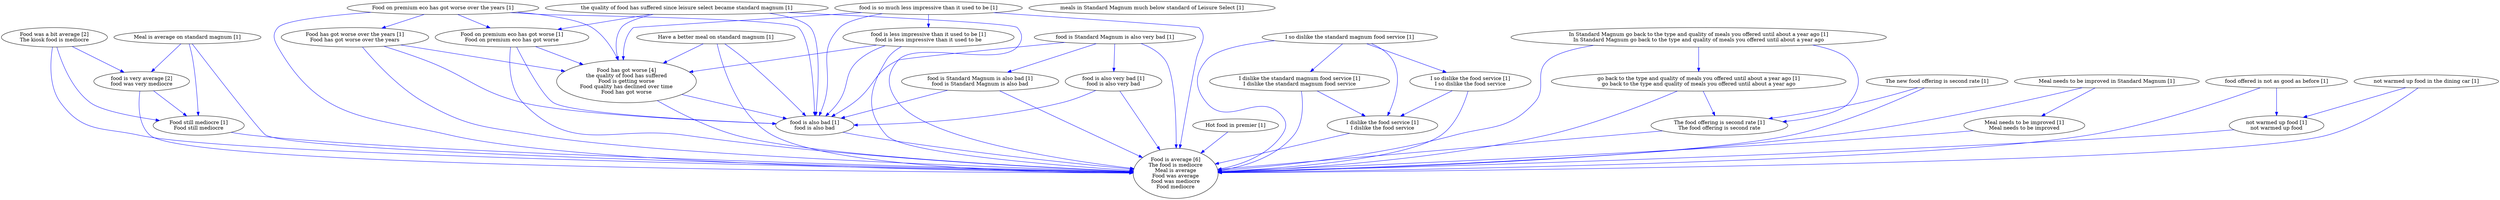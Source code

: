 digraph collapsedGraph {
"Food has got worse [4]\nthe quality of food has suffered\nFood is getting worse\nFood quality has declined over time\nFood has got worse""Food was a bit average [2]\nThe kiosk food is mediocre""Food is average [6]\nThe food is mediocre\nMeal is average\nFood was average\nfood was mediocre\nFood mediocre""food is very average [2]\nfood was very mediocre""Food still mediocre [1]\nFood still mediocre""Food on premium eco has got worse over the years [1]""Food on premium eco has got worse [1]\nFood on premium eco has got worse""Food has got worse over the years [1]\nFood has got worse over the years""Have a better meal on standard magnum [1]""Hot food in premier [1]""I so dislike the standard magnum food service [1]""I dislike the standard magnum food service [1]\nI dislike the standard magnum food service""I dislike the food service [1]\nI dislike the food service""I so dislike the food service [1]\nI so dislike the food service""In Standard Magnum go back to the type and quality of meals you offered until about a year ago [1]\nIn Standard Magnum go back to the type and quality of meals you offered until about a year ago""go back to the type and quality of meals you offered until about a year ago [1]\ngo back to the type and quality of meals you offered until about a year ago""Meal is average on standard magnum [1]""Meal needs to be improved in Standard Magnum [1]""Meal needs to be improved [1]\nMeal needs to be improved""The new food offering is second rate [1]""The food offering is second rate [1]\nThe food offering is second rate""food is Standard Magnum is also very bad [1]""food is Standard Magnum is also bad [1]\nfood is Standard Magnum is also bad""food is also bad [1]\nfood is also bad""food is also very bad [1]\nfood is also very bad""food is so much less impressive than it used to be [1]""food is less impressive than it used to be [1]\nfood is less impressive than it used to be""food offered is not as good as before [1]""meals in Standard Magnum much below standard of Leisure Select [1]""not warmed up food in the dining car [1]""not warmed up food [1]\nnot warmed up food""the quality of food has suffered since leisure select became standard magnum [1]""food is Standard Magnum is also very bad [1]" -> "Food is average [6]\nThe food is mediocre\nMeal is average\nFood was average\nfood was mediocre\nFood mediocre" [color=blue]
"I so dislike the standard magnum food service [1]" -> "Food is average [6]\nThe food is mediocre\nMeal is average\nFood was average\nfood was mediocre\nFood mediocre" [color=blue]
"the quality of food has suffered since leisure select became standard magnum [1]" -> "Food is average [6]\nThe food is mediocre\nMeal is average\nFood was average\nfood was mediocre\nFood mediocre" [color=blue]
"Meal needs to be improved [1]\nMeal needs to be improved" -> "Food is average [6]\nThe food is mediocre\nMeal is average\nFood was average\nfood was mediocre\nFood mediocre" [color=blue]
"Food has got worse [4]\nthe quality of food has suffered\nFood is getting worse\nFood quality has declined over time\nFood has got worse" -> "Food is average [6]\nThe food is mediocre\nMeal is average\nFood was average\nfood was mediocre\nFood mediocre" [color=blue]
"Meal needs to be improved in Standard Magnum [1]" -> "Food is average [6]\nThe food is mediocre\nMeal is average\nFood was average\nfood was mediocre\nFood mediocre" [color=blue]
"Have a better meal on standard magnum [1]" -> "Food is average [6]\nThe food is mediocre\nMeal is average\nFood was average\nfood was mediocre\nFood mediocre" [color=blue]
"the quality of food has suffered since leisure select became standard magnum [1]" -> "food is also bad [1]\nfood is also bad" [color=blue]
"the quality of food has suffered since leisure select became standard magnum [1]" -> "Food has got worse [4]\nthe quality of food has suffered\nFood is getting worse\nFood quality has declined over time\nFood has got worse" [color=blue]
"Food has got worse [4]\nthe quality of food has suffered\nFood is getting worse\nFood quality has declined over time\nFood has got worse" -> "food is also bad [1]\nfood is also bad" [color=blue]
"not warmed up food [1]\nnot warmed up food" -> "Food is average [6]\nThe food is mediocre\nMeal is average\nFood was average\nfood was mediocre\nFood mediocre" [color=blue]
"Meal is average on standard magnum [1]" -> "Food is average [6]\nThe food is mediocre\nMeal is average\nFood was average\nfood was mediocre\nFood mediocre" [color=blue]
"food is very average [2]\nfood was very mediocre" -> "Food is average [6]\nThe food is mediocre\nMeal is average\nFood was average\nfood was mediocre\nFood mediocre" [color=blue]
"food is so much less impressive than it used to be [1]" -> "Food has got worse [4]\nthe quality of food has suffered\nFood is getting worse\nFood quality has declined over time\nFood has got worse" [color=blue]
"food is very average [2]\nfood was very mediocre" -> "Food still mediocre [1]\nFood still mediocre" [color=blue]
"food is also very bad [1]\nfood is also very bad" -> "Food is average [6]\nThe food is mediocre\nMeal is average\nFood was average\nfood was mediocre\nFood mediocre" [color=blue]
"Have a better meal on standard magnum [1]" -> "food is also bad [1]\nfood is also bad" [color=blue]
"Food still mediocre [1]\nFood still mediocre" -> "Food is average [6]\nThe food is mediocre\nMeal is average\nFood was average\nfood was mediocre\nFood mediocre" [color=blue]
"food is also bad [1]\nfood is also bad" -> "Food is average [6]\nThe food is mediocre\nMeal is average\nFood was average\nfood was mediocre\nFood mediocre" [color=blue]
"Meal is average on standard magnum [1]" -> "Food still mediocre [1]\nFood still mediocre" [color=blue]
"not warmed up food in the dining car [1]" -> "Food is average [6]\nThe food is mediocre\nMeal is average\nFood was average\nfood was mediocre\nFood mediocre" [color=blue]
"I dislike the food service [1]\nI dislike the food service" -> "Food is average [6]\nThe food is mediocre\nMeal is average\nFood was average\nfood was mediocre\nFood mediocre" [color=blue]
"Hot food in premier [1]" -> "Food is average [6]\nThe food is mediocre\nMeal is average\nFood was average\nfood was mediocre\nFood mediocre" [color=blue]
"the quality of food has suffered since leisure select became standard magnum [1]" -> "Food on premium eco has got worse [1]\nFood on premium eco has got worse" [color=blue]
"The new food offering is second rate [1]" -> "Food is average [6]\nThe food is mediocre\nMeal is average\nFood was average\nfood was mediocre\nFood mediocre" [color=blue]
"In Standard Magnum go back to the type and quality of meals you offered until about a year ago [1]\nIn Standard Magnum go back to the type and quality of meals you offered until about a year ago" -> "Food is average [6]\nThe food is mediocre\nMeal is average\nFood was average\nfood was mediocre\nFood mediocre" [color=blue]
"Food on premium eco has got worse over the years [1]" -> "Food is average [6]\nThe food is mediocre\nMeal is average\nFood was average\nfood was mediocre\nFood mediocre" [color=blue]
"Food was a bit average [2]\nThe kiosk food is mediocre" -> "food is very average [2]\nfood was very mediocre" [color=blue]
"go back to the type and quality of meals you offered until about a year ago [1]\ngo back to the type and quality of meals you offered until about a year ago" -> "Food is average [6]\nThe food is mediocre\nMeal is average\nFood was average\nfood was mediocre\nFood mediocre" [color=blue]
"Food on premium eco has got worse over the years [1]" -> "food is also bad [1]\nfood is also bad" [color=blue]
"Food on premium eco has got worse [1]\nFood on premium eco has got worse" -> "Food is average [6]\nThe food is mediocre\nMeal is average\nFood was average\nfood was mediocre\nFood mediocre" [color=blue]
"Food was a bit average [2]\nThe kiosk food is mediocre" -> "Food is average [6]\nThe food is mediocre\nMeal is average\nFood was average\nfood was mediocre\nFood mediocre" [color=blue]
"Food on premium eco has got worse [1]\nFood on premium eco has got worse" -> "food is also bad [1]\nfood is also bad" [color=blue]
"food is so much less impressive than it used to be [1]" -> "Food is average [6]\nThe food is mediocre\nMeal is average\nFood was average\nfood was mediocre\nFood mediocre" [color=blue]
"food is Standard Magnum is also bad [1]\nfood is Standard Magnum is also bad" -> "Food is average [6]\nThe food is mediocre\nMeal is average\nFood was average\nfood was mediocre\nFood mediocre" [color=blue]
"Food has got worse over the years [1]\nFood has got worse over the years" -> "Food is average [6]\nThe food is mediocre\nMeal is average\nFood was average\nfood was mediocre\nFood mediocre" [color=blue]
"Food has got worse over the years [1]\nFood has got worse over the years" -> "food is also bad [1]\nfood is also bad" [color=blue]
"go back to the type and quality of meals you offered until about a year ago [1]\ngo back to the type and quality of meals you offered until about a year ago" -> "The food offering is second rate [1]\nThe food offering is second rate" [color=blue]
"food is so much less impressive than it used to be [1]" -> "food is also bad [1]\nfood is also bad" [color=blue]
"I so dislike the food service [1]\nI so dislike the food service" -> "Food is average [6]\nThe food is mediocre\nMeal is average\nFood was average\nfood was mediocre\nFood mediocre" [color=blue]
"I dislike the standard magnum food service [1]\nI dislike the standard magnum food service" -> "Food is average [6]\nThe food is mediocre\nMeal is average\nFood was average\nfood was mediocre\nFood mediocre" [color=blue]
"Food on premium eco has got worse [1]\nFood on premium eco has got worse" -> "Food has got worse [4]\nthe quality of food has suffered\nFood is getting worse\nFood quality has declined over time\nFood has got worse" [color=blue]
"Food was a bit average [2]\nThe kiosk food is mediocre" -> "Food still mediocre [1]\nFood still mediocre" [color=blue]
"food offered is not as good as before [1]" -> "Food is average [6]\nThe food is mediocre\nMeal is average\nFood was average\nfood was mediocre\nFood mediocre" [color=blue]
"Meal is average on standard magnum [1]" -> "food is very average [2]\nfood was very mediocre" [color=blue]
"The food offering is second rate [1]\nThe food offering is second rate" -> "Food is average [6]\nThe food is mediocre\nMeal is average\nFood was average\nfood was mediocre\nFood mediocre" [color=blue]
"Food on premium eco has got worse over the years [1]" -> "Food has got worse [4]\nthe quality of food has suffered\nFood is getting worse\nFood quality has declined over time\nFood has got worse" [color=blue]
"food is less impressive than it used to be [1]\nfood is less impressive than it used to be" -> "food is also bad [1]\nfood is also bad" [color=blue]
"food is less impressive than it used to be [1]\nfood is less impressive than it used to be" -> "Food has got worse [4]\nthe quality of food has suffered\nFood is getting worse\nFood quality has declined over time\nFood has got worse" [color=blue]
"Have a better meal on standard magnum [1]" -> "Food has got worse [4]\nthe quality of food has suffered\nFood is getting worse\nFood quality has declined over time\nFood has got worse" [color=blue]
"In Standard Magnum go back to the type and quality of meals you offered until about a year ago [1]\nIn Standard Magnum go back to the type and quality of meals you offered until about a year ago" -> "The food offering is second rate [1]\nThe food offering is second rate" [color=blue]
"Food has got worse over the years [1]\nFood has got worse over the years" -> "Food has got worse [4]\nthe quality of food has suffered\nFood is getting worse\nFood quality has declined over time\nFood has got worse" [color=blue]
"food is less impressive than it used to be [1]\nfood is less impressive than it used to be" -> "Food is average [6]\nThe food is mediocre\nMeal is average\nFood was average\nfood was mediocre\nFood mediocre" [color=blue]
"food offered is not as good as before [1]" -> "not warmed up food [1]\nnot warmed up food" [color=blue]
"Food on premium eco has got worse over the years [1]" -> "Food on premium eco has got worse [1]\nFood on premium eco has got worse" [color=blue]
"Food on premium eco has got worse over the years [1]" -> "Food has got worse over the years [1]\nFood has got worse over the years" [color=blue]
"I so dislike the standard magnum food service [1]" -> "I dislike the standard magnum food service [1]\nI dislike the standard magnum food service" [color=blue]
"I dislike the standard magnum food service [1]\nI dislike the standard magnum food service" -> "I dislike the food service [1]\nI dislike the food service" [color=blue]
"I so dislike the standard magnum food service [1]" -> "I so dislike the food service [1]\nI so dislike the food service" [color=blue]
"I so dislike the food service [1]\nI so dislike the food service" -> "I dislike the food service [1]\nI dislike the food service" [color=blue]
"I so dislike the standard magnum food service [1]" -> "I dislike the food service [1]\nI dislike the food service" [color=blue]
"In Standard Magnum go back to the type and quality of meals you offered until about a year ago [1]\nIn Standard Magnum go back to the type and quality of meals you offered until about a year ago" -> "go back to the type and quality of meals you offered until about a year ago [1]\ngo back to the type and quality of meals you offered until about a year ago" [color=blue]
"Meal needs to be improved in Standard Magnum [1]" -> "Meal needs to be improved [1]\nMeal needs to be improved" [color=blue]
"The new food offering is second rate [1]" -> "The food offering is second rate [1]\nThe food offering is second rate" [color=blue]
"food is Standard Magnum is also very bad [1]" -> "food is Standard Magnum is also bad [1]\nfood is Standard Magnum is also bad" [color=blue]
"food is Standard Magnum is also bad [1]\nfood is Standard Magnum is also bad" -> "food is also bad [1]\nfood is also bad" [color=blue]
"food is Standard Magnum is also very bad [1]" -> "food is also very bad [1]\nfood is also very bad" [color=blue]
"food is also very bad [1]\nfood is also very bad" -> "food is also bad [1]\nfood is also bad" [color=blue]
"food is Standard Magnum is also very bad [1]" -> "food is also bad [1]\nfood is also bad" [color=blue]
"food is so much less impressive than it used to be [1]" -> "food is less impressive than it used to be [1]\nfood is less impressive than it used to be" [color=blue]
"not warmed up food in the dining car [1]" -> "not warmed up food [1]\nnot warmed up food" [color=blue]
}